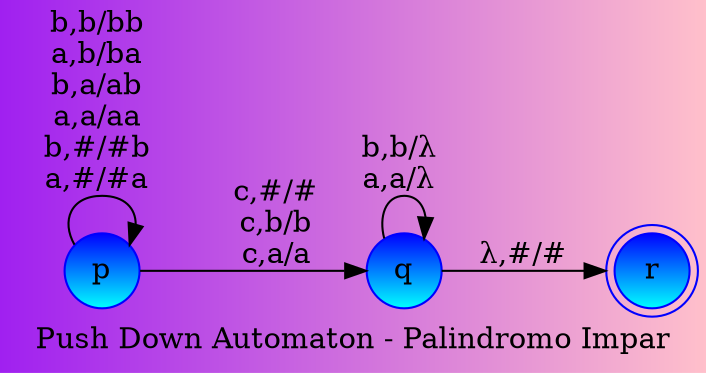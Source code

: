 digraph pushDownAutomaton {
	bgcolor="purple:pink"
	node [color="blue:cyan" gradientangle=270 shape=circle style=filled]
	node [color="blue:cyan" gradientangle=270 shape=doublecircle style=filled]
	label="Push Down Automaton - Palindromo Impar"
	rankdir=LR size=8
	node [shape=doublecircle]
	r
	node [shape=circle]
	p -> p [label="b,b/bb 
a,b/ba 
b,a/ab 
a,a/aa 
b,#/#b 
a,#/#a 
"]
	p -> q [label="c,#/# 
c,b/b 
c,a/a 
"]
	q -> q [label="b,b/λ 
a,a/λ 
"]
	q -> r [label="λ,#/#"]
}
